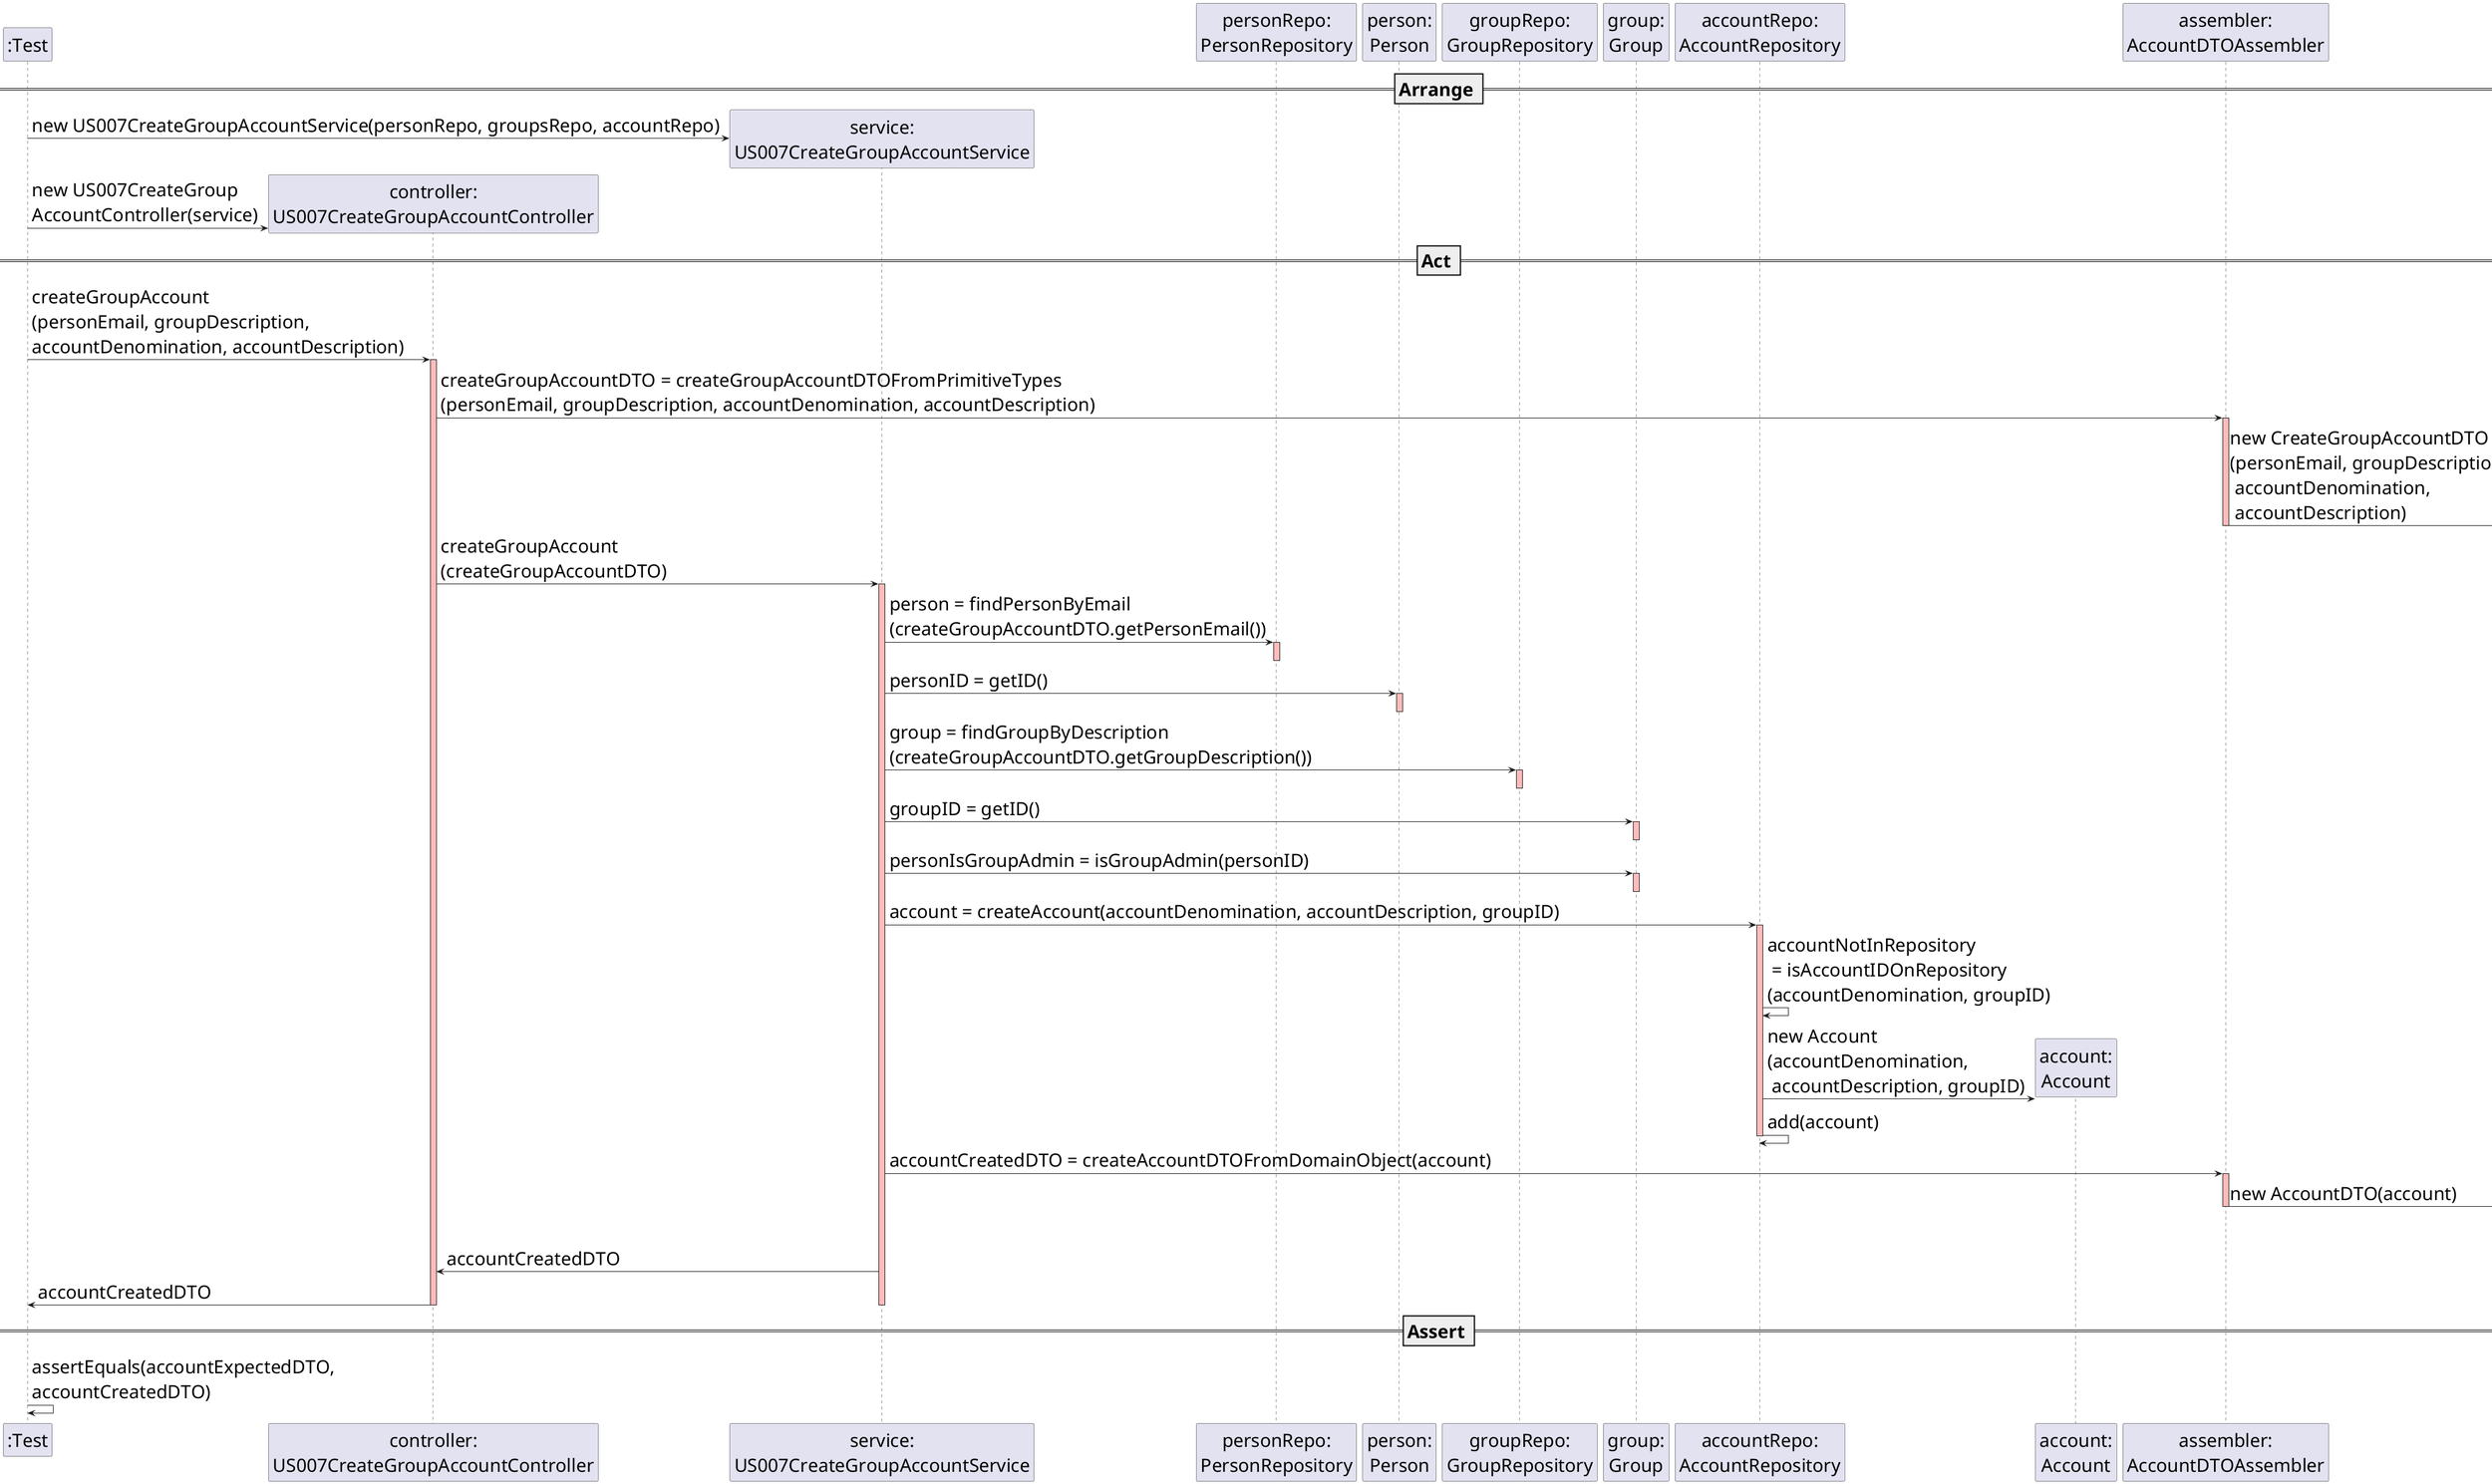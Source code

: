 @startuml
skinparam DefaultFontSize 30

participant ":Test"

== Arrange ==
create "service:\nUS007CreateGroupAccountService"
":Test" -> "service:\nUS007CreateGroupAccountService" : new US007CreateGroupAccountService(personRepo, groupsRepo, accountRepo)

create "controller:\nUS007CreateGroupAccountController"
":Test" -> "controller:\nUS007CreateGroupAccountController" : new US007CreateGroup\nAccountController(service)

participant "service:\nUS007CreateGroupAccountService"
participant "personRepo:\nPersonRepository"
participant "person:\nPerson"
participant "groupRepo:\nGroupRepository"
participant "group:\nGroup"
participant "accountRepo:\nAccountRepository"
participant "account:\nAccount"
participant "assembler:\nAccountDTOAssembler"

== Act ==


":Test" -> "controller:\nUS007CreateGroupAccountController" : createGroupAccount\n(personEmail, groupDescription, \naccountDenomination, accountDescription)
activate "controller:\nUS007CreateGroupAccountController"  #FFBBBB

"controller:\nUS007CreateGroupAccountController" -> "assembler:\nAccountDTOAssembler": createGroupAccountDTO = createGroupAccountDTOFromPrimitiveTypes\n(personEmail, groupDescription, accountDenomination, accountDescription)
activate "assembler:\nAccountDTOAssembler"  #FFBBBB

create "createGroupAccountDTO:\nCreateGroupAccountDTO"
"assembler:\nAccountDTOAssembler" -> "createGroupAccountDTO:\nCreateGroupAccountDTO": new CreateGroupAccountDTO\n(personEmail, groupDescription,\n accountDenomination,\n accountDescription)
deactivate "assembler:\nAccountDTOAssembler"

"controller:\nUS007CreateGroupAccountController" -> "service:\nUS007CreateGroupAccountService" : createGroupAccount\n(createGroupAccountDTO)
activate "service:\nUS007CreateGroupAccountService"  #FFBBBB

"service:\nUS007CreateGroupAccountService" -> "personRepo:\nPersonRepository" : person = findPersonByEmail\n(createGroupAccountDTO.getPersonEmail())
activate "personRepo:\nPersonRepository"  #FFBBBB
deactivate "personRepo:\nPersonRepository"  #FFBBBB

"service:\nUS007CreateGroupAccountService" -> "person:\nPerson" : personID = getID()
activate "person:\nPerson"  #FFBBBB
deactivate "person:\nPerson"  #FFBBBB

"service:\nUS007CreateGroupAccountService" -> "groupRepo:\nGroupRepository" : group = findGroupByDescription\n(createGroupAccountDTO.getGroupDescription())
activate "groupRepo:\nGroupRepository"  #FFBBBB
deactivate "groupRepo:\nGroupRepository"  #FFBBBB

"service:\nUS007CreateGroupAccountService" -> "group:\nGroup" : groupID = getID()
activate "group:\nGroup" #FFBBBB
deactivate "group:\nGroup"

"service:\nUS007CreateGroupAccountService" -> "group:\nGroup" : personIsGroupAdmin = isGroupAdmin(personID)
activate "group:\nGroup" #FFBBBB
deactivate "group:\nGroup"

"service:\nUS007CreateGroupAccountService" -> "accountRepo:\nAccountRepository" : account = createAccount(accountDenomination, accountDescription, groupID)
activate "accountRepo:\nAccountRepository" #FFBBBB
"accountRepo:\nAccountRepository" -> "accountRepo:\nAccountRepository" : accountNotInRepository\n = isAccountIDOnRepository\n(accountDenomination, groupID)
create "account:\nAccount"
"accountRepo:\nAccountRepository" -> "account:\nAccount" : new Account\n(accountDenomination,\n accountDescription, groupID)
"accountRepo:\nAccountRepository" -> "accountRepo:\nAccountRepository" : add(account)
deactivate "accountRepo:\nAccountRepository" #FFBBBB

"service:\nUS007CreateGroupAccountService" -> "assembler:\nAccountDTOAssembler":accountCreatedDTO = createAccountDTOFromDomainObject(account)
activate "assembler:\nAccountDTOAssembler" #FFBBBB
create "accountDTO:\nAccountDTO"
"assembler:\nAccountDTOAssembler" -> "accountDTO:\nAccountDTO": new AccountDTO(account)
deactivate "assembler:\nAccountDTOAssembler"

"service:\nUS007CreateGroupAccountService"-> "controller:\nUS007CreateGroupAccountController": accountCreatedDTO
"controller:\nUS007CreateGroupAccountController" -> ":Test": accountCreatedDTO

deactivate "service:\nUS007CreateGroupAccountService"
deactivate "controller:\nUS007CreateGroupAccountController"

== Assert ==

":Test" -> ":Test" : assertEquals(accountExpectedDTO,\naccountCreatedDTO)

@enduml